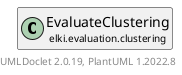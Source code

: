 @startuml
    remove .*\.(Instance|Par|Parameterizer|Factory)$
    set namespaceSeparator none
    hide empty fields
    hide empty methods

    class "<size:14>EvaluateClustering.Par\n<size:10>elki.evaluation.clustering" as elki.evaluation.clustering.EvaluateClustering.Par [[EvaluateClustering.Par.html]] {
        {static} +REFERENCE_ID: OptionID
        {static} +NOISE_ID: OptionID
        {static} +SELFPAIR_ID: OptionID
        -referencealg: ClusteringAlgorithm<?>
        -noiseSpecialHandling: boolean
        -selfPairing: boolean
        +configure(Parameterization): void
        +make(): EvaluateClustering
    }

    interface "<size:14>Parameterizer\n<size:10>elki.utilities.optionhandling" as elki.utilities.optionhandling.Parameterizer [[../../utilities/optionhandling/Parameterizer.html]] {
        {abstract} +make(): Object
    }
    class "<size:14>EvaluateClustering\n<size:10>elki.evaluation.clustering" as elki.evaluation.clustering.EvaluateClustering [[EvaluateClustering.html]]

    elki.utilities.optionhandling.Parameterizer <|.. elki.evaluation.clustering.EvaluateClustering.Par
    elki.evaluation.clustering.EvaluateClustering +-- elki.evaluation.clustering.EvaluateClustering.Par

    center footer UMLDoclet 2.0.19, PlantUML 1.2022.8
@enduml
